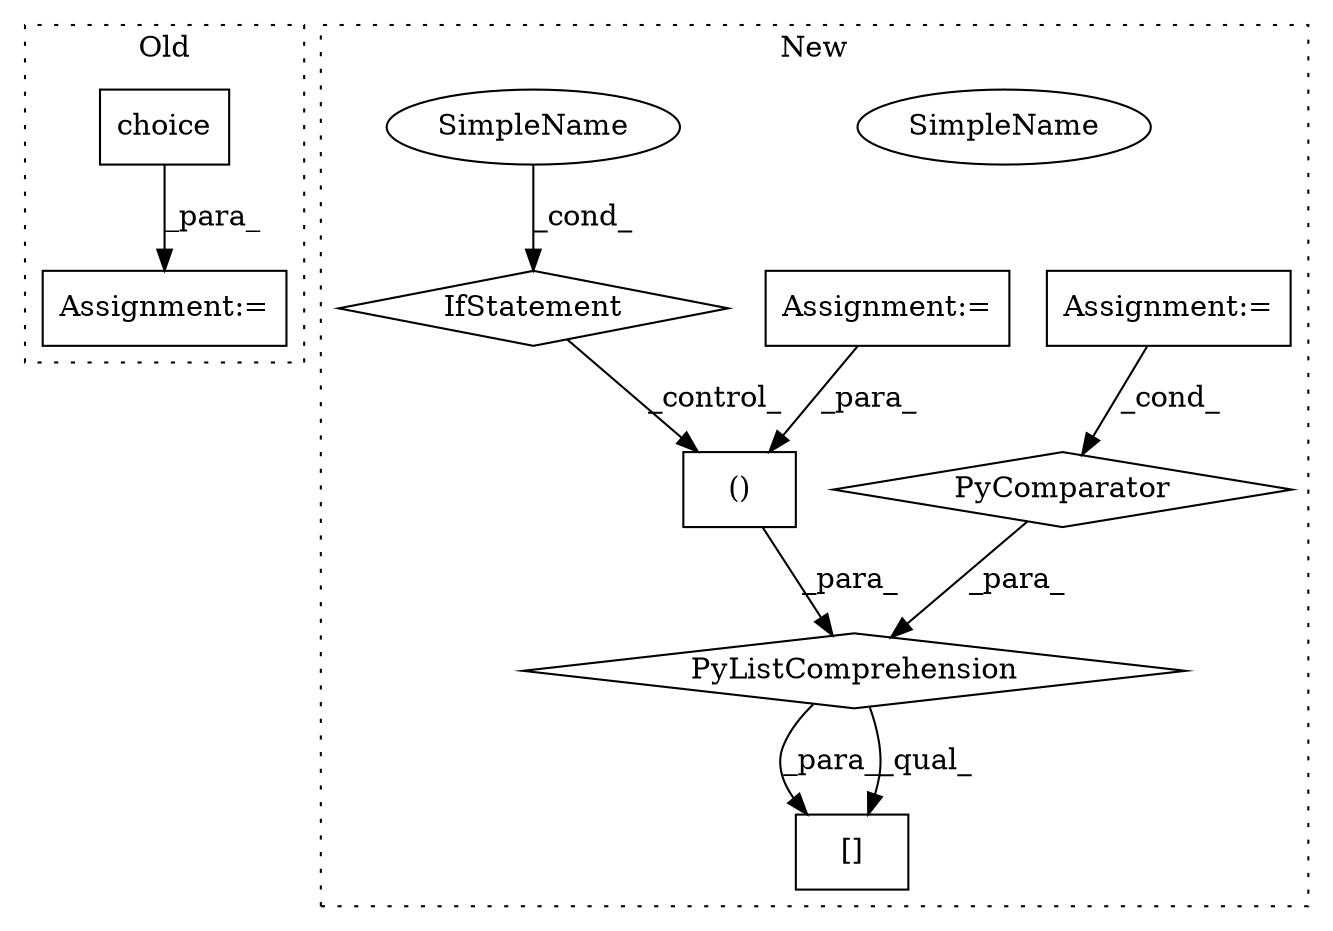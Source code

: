 digraph G {
subgraph cluster0 {
1 [label="choice" a="32" s="1097,1119" l="7,1" shape="box"];
3 [label="Assignment:=" a="7" s="1438" l="1" shape="box"];
label = "Old";
style="dotted";
}
subgraph cluster1 {
2 [label="()" a="106" s="1151" l="27" shape="box"];
4 [label="Assignment:=" a="7" s="1252" l="56" shape="box"];
5 [label="IfStatement" a="25" s="1252" l="56" shape="diamond"];
6 [label="[]" a="2" s="1708,1727" l="15,1" shape="box"];
7 [label="SimpleName" a="42" s="1300" l="8" shape="ellipse"];
8 [label="PyListComprehension" a="109" s="1151" l="388" shape="diamond"];
9 [label="PyComparator" a="113" s="1381" l="145" shape="diamond"];
10 [label="Assignment:=" a="7" s="1381" l="145" shape="box"];
11 [label="SimpleName" a="42" s="1300" l="8" shape="ellipse"];
label = "New";
style="dotted";
}
1 -> 3 [label="_para_"];
2 -> 8 [label="_para_"];
4 -> 2 [label="_para_"];
5 -> 2 [label="_control_"];
8 -> 6 [label="_para_"];
8 -> 6 [label="_qual_"];
9 -> 8 [label="_para_"];
10 -> 9 [label="_cond_"];
11 -> 5 [label="_cond_"];
}